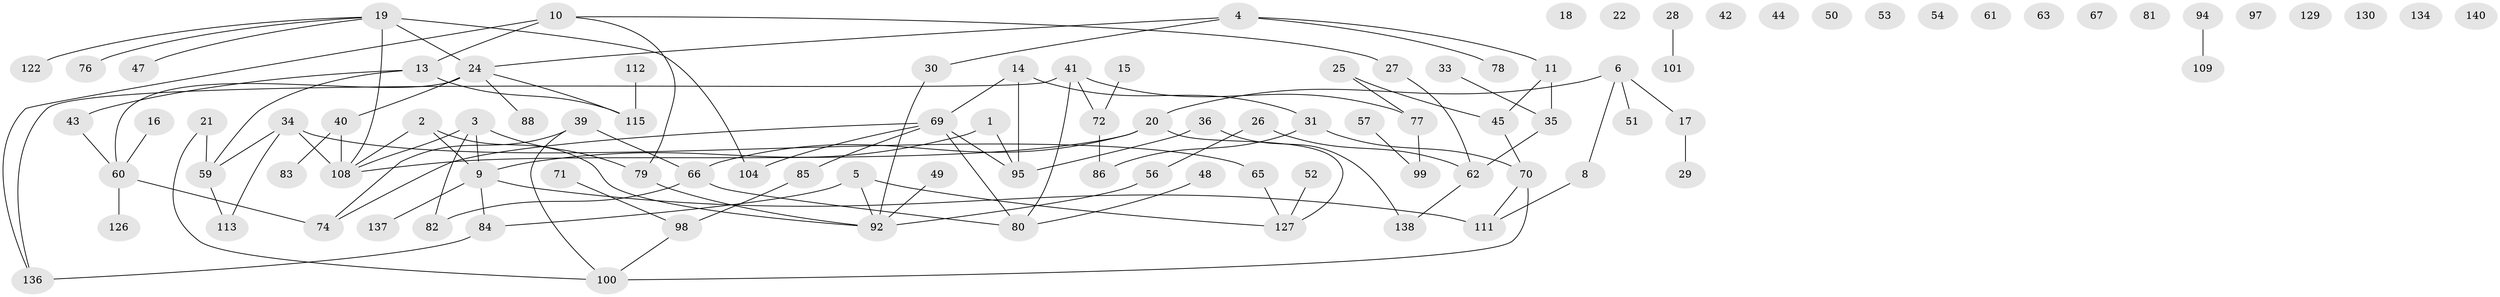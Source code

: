 // Generated by graph-tools (version 1.1) at 2025/23/03/03/25 07:23:28]
// undirected, 99 vertices, 110 edges
graph export_dot {
graph [start="1"]
  node [color=gray90,style=filled];
  1 [super="+7"];
  2;
  3 [super="+23"];
  4 [super="+37"];
  5 [super="+32"];
  6 [super="+12"];
  8 [super="+38"];
  9 [super="+107"];
  10 [super="+135"];
  11 [super="+141"];
  13;
  14 [super="+119"];
  15;
  16;
  17;
  18;
  19 [super="+124"];
  20;
  21;
  22;
  24 [super="+103"];
  25;
  26 [super="+96"];
  27;
  28 [super="+75"];
  29 [super="+87"];
  30 [super="+144"];
  31 [super="+132"];
  33;
  34 [super="+91"];
  35 [super="+58"];
  36;
  39 [super="+55"];
  40 [super="+64"];
  41 [super="+102"];
  42;
  43 [super="+73"];
  44;
  45 [super="+46"];
  47;
  48;
  49;
  50;
  51 [super="+110"];
  52;
  53;
  54;
  56;
  57 [super="+68"];
  59;
  60 [super="+139"];
  61;
  62 [super="+89"];
  63;
  65;
  66 [super="+125"];
  67;
  69 [super="+93"];
  70;
  71 [super="+133"];
  72 [super="+143"];
  74 [super="+128"];
  76 [super="+114"];
  77 [super="+120"];
  78;
  79 [super="+106"];
  80 [super="+117"];
  81;
  82;
  83;
  84;
  85 [super="+90"];
  86 [super="+142"];
  88;
  92 [super="+123"];
  94;
  95 [super="+116"];
  97;
  98 [super="+121"];
  99;
  100 [super="+105"];
  101;
  104;
  108 [super="+118"];
  109;
  111;
  112;
  113;
  115;
  122;
  126;
  127 [super="+131"];
  129;
  130;
  134;
  136 [super="+145"];
  137;
  138;
  140;
  1 -- 9;
  1 -- 95;
  2 -- 9;
  2 -- 92;
  2 -- 108;
  3 -- 108;
  3 -- 9;
  3 -- 79;
  3 -- 82;
  4 -- 24;
  4 -- 78;
  4 -- 30;
  4 -- 11;
  5 -- 92;
  5 -- 84;
  5 -- 127;
  6 -- 17;
  6 -- 51;
  6 -- 20;
  6 -- 8;
  8 -- 111;
  9 -- 84;
  9 -- 137;
  9 -- 111;
  10 -- 13;
  10 -- 27;
  10 -- 79;
  10 -- 136;
  11 -- 35;
  11 -- 45;
  13 -- 43;
  13 -- 59;
  13 -- 115;
  14 -- 31;
  14 -- 69;
  14 -- 95;
  15 -- 72;
  16 -- 60;
  17 -- 29;
  19 -- 108;
  19 -- 104;
  19 -- 122;
  19 -- 47;
  19 -- 24 [weight=2];
  19 -- 76;
  20 -- 127;
  20 -- 108;
  20 -- 66;
  21 -- 59;
  21 -- 100;
  24 -- 115;
  24 -- 60;
  24 -- 88;
  24 -- 40;
  25 -- 77;
  25 -- 45;
  26 -- 56;
  26 -- 62;
  27 -- 62;
  28 -- 101;
  30 -- 92;
  31 -- 70;
  31 -- 86;
  33 -- 35;
  34 -- 65;
  34 -- 108;
  34 -- 113;
  34 -- 59;
  35 -- 62;
  36 -- 95;
  36 -- 138;
  39 -- 66;
  39 -- 74;
  39 -- 100;
  40 -- 83;
  40 -- 108;
  41 -- 80;
  41 -- 72;
  41 -- 77;
  41 -- 136;
  43 -- 60;
  45 -- 70;
  48 -- 80;
  49 -- 92;
  52 -- 127;
  56 -- 92;
  57 -- 99;
  59 -- 113;
  60 -- 126;
  60 -- 74;
  62 -- 138;
  65 -- 127;
  66 -- 80;
  66 -- 82;
  69 -- 104;
  69 -- 85;
  69 -- 74;
  69 -- 80;
  69 -- 95;
  70 -- 111;
  70 -- 100;
  71 -- 98;
  72 -- 86;
  77 -- 99;
  79 -- 92;
  84 -- 136;
  85 -- 98 [weight=2];
  94 -- 109;
  98 -- 100;
  112 -- 115;
}
